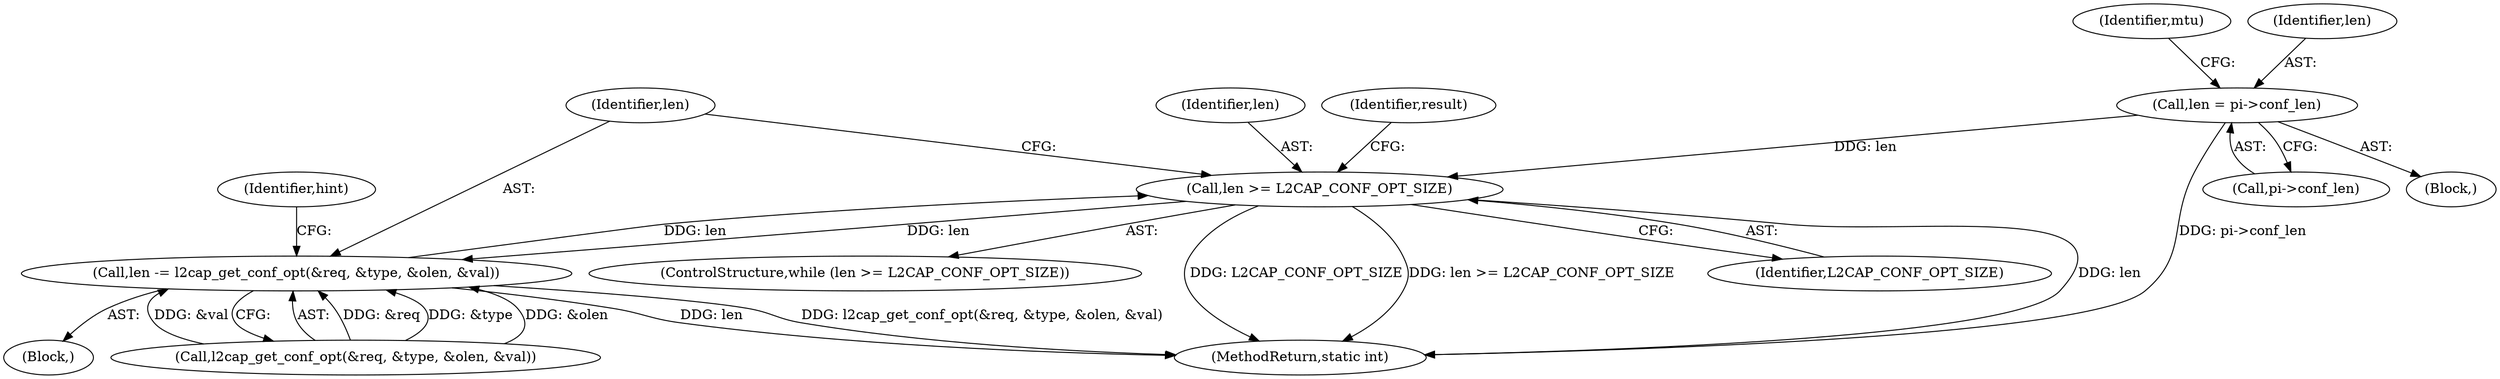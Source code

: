digraph "0_linux_f2fcfcd670257236ebf2088bbdf26f6a8ef459fe_3@pointer" {
"1000127" [label="(Call,len = pi->conf_len)"];
"1000149" [label="(Call,len >= L2CAP_CONF_OPT_SIZE)"];
"1000153" [label="(Call,len -= l2cap_get_conf_opt(&req, &type, &olen, &val))"];
"1000151" [label="(Identifier,L2CAP_CONF_OPT_SIZE)"];
"1000150" [label="(Identifier,len)"];
"1000139" [label="(Identifier,mtu)"];
"1000165" [label="(Identifier,hint)"];
"1000149" [label="(Call,len >= L2CAP_CONF_OPT_SIZE)"];
"1000154" [label="(Identifier,len)"];
"1000155" [label="(Call,l2cap_get_conf_opt(&req, &type, &olen, &val))"];
"1000153" [label="(Call,len -= l2cap_get_conf_opt(&req, &type, &olen, &val))"];
"1000129" [label="(Call,pi->conf_len)"];
"1000127" [label="(Call,len = pi->conf_len)"];
"1000220" [label="(Identifier,result)"];
"1000148" [label="(ControlStructure,while (len >= L2CAP_CONF_OPT_SIZE))"];
"1000104" [label="(Block,)"];
"1000128" [label="(Identifier,len)"];
"1000309" [label="(MethodReturn,static int)"];
"1000152" [label="(Block,)"];
"1000127" -> "1000104"  [label="AST: "];
"1000127" -> "1000129"  [label="CFG: "];
"1000128" -> "1000127"  [label="AST: "];
"1000129" -> "1000127"  [label="AST: "];
"1000139" -> "1000127"  [label="CFG: "];
"1000127" -> "1000309"  [label="DDG: pi->conf_len"];
"1000127" -> "1000149"  [label="DDG: len"];
"1000149" -> "1000148"  [label="AST: "];
"1000149" -> "1000151"  [label="CFG: "];
"1000150" -> "1000149"  [label="AST: "];
"1000151" -> "1000149"  [label="AST: "];
"1000154" -> "1000149"  [label="CFG: "];
"1000220" -> "1000149"  [label="CFG: "];
"1000149" -> "1000309"  [label="DDG: L2CAP_CONF_OPT_SIZE"];
"1000149" -> "1000309"  [label="DDG: len >= L2CAP_CONF_OPT_SIZE"];
"1000149" -> "1000309"  [label="DDG: len"];
"1000153" -> "1000149"  [label="DDG: len"];
"1000149" -> "1000153"  [label="DDG: len"];
"1000153" -> "1000152"  [label="AST: "];
"1000153" -> "1000155"  [label="CFG: "];
"1000154" -> "1000153"  [label="AST: "];
"1000155" -> "1000153"  [label="AST: "];
"1000165" -> "1000153"  [label="CFG: "];
"1000153" -> "1000309"  [label="DDG: l2cap_get_conf_opt(&req, &type, &olen, &val)"];
"1000153" -> "1000309"  [label="DDG: len"];
"1000155" -> "1000153"  [label="DDG: &req"];
"1000155" -> "1000153"  [label="DDG: &type"];
"1000155" -> "1000153"  [label="DDG: &olen"];
"1000155" -> "1000153"  [label="DDG: &val"];
}
